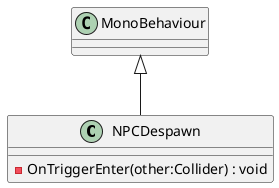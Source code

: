 @startuml
class NPCDespawn {
    - OnTriggerEnter(other:Collider) : void
}
MonoBehaviour <|-- NPCDespawn
@enduml

